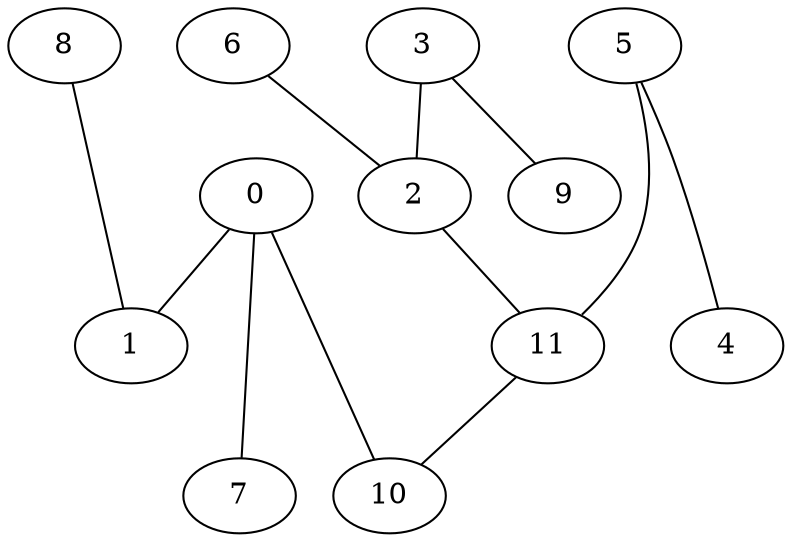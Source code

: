 strict graph {


	"6" [  weight=0 ];

	"6" -- "2" [  weight=0 ];

	"5" [  weight=0 ];

	"5" -- "4" [  weight=0 ];

	"5" -- "11" [  weight=0 ];

	"3" [  weight=0 ];

	"3" -- "9" [  weight=0 ];

	"3" -- "2" [  weight=0 ];

	"2" [  weight=0 ];

	"2" -- "3" [  weight=0 ];

	"2" -- "6" [  weight=0 ];

	"2" -- "11" [  weight=0 ];

	"11" [  weight=0 ];

	"11" -- "2" [  weight=0 ];

	"11" -- "5" [  weight=0 ];

	"11" -- "10" [  weight=0 ];

	"8" [  weight=0 ];

	"8" -- "1" [  weight=0 ];

	"10" [  weight=0 ];

	"10" -- "11" [  weight=0 ];

	"10" [  weight=0 ];

	"0" [  weight=0 ];

	"0" -- "10" [  weight=0 ];

	"0" -- "1" [  weight=0 ];

	"0" -- "7" [  weight=0 ];

	"9" [  weight=0 ];

	"9" -- "3" [  weight=0 ];

	"1" [  weight=0 ];

	"1" [  weight=0 ];

	"1" -- "8" [  weight=0 ];

	"4" [  weight=0 ];

	"4" -- "5" [  weight=0 ];

	"7" [  weight=0 ];

	"7" [  weight=0 ];

}
